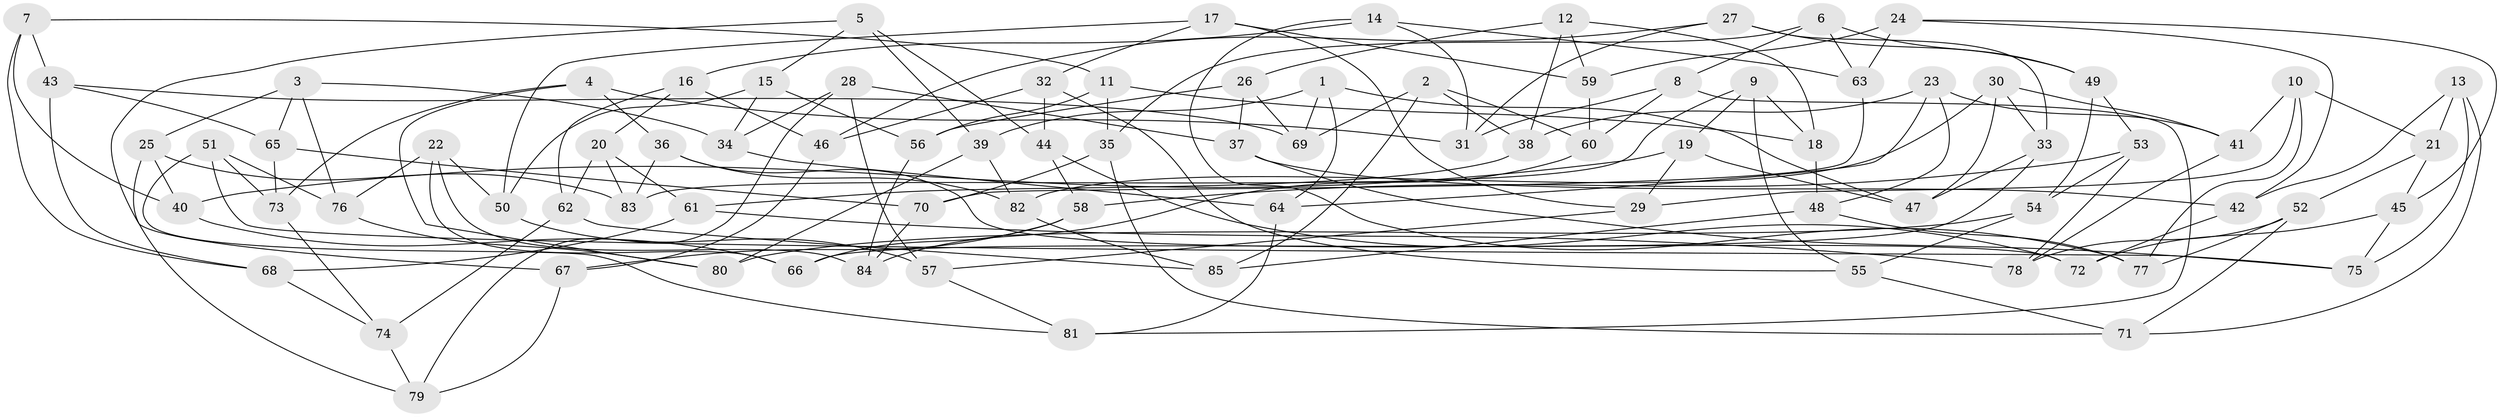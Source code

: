 // Generated by graph-tools (version 1.1) at 2025/50/03/09/25 03:50:43]
// undirected, 85 vertices, 170 edges
graph export_dot {
graph [start="1"]
  node [color=gray90,style=filled];
  1;
  2;
  3;
  4;
  5;
  6;
  7;
  8;
  9;
  10;
  11;
  12;
  13;
  14;
  15;
  16;
  17;
  18;
  19;
  20;
  21;
  22;
  23;
  24;
  25;
  26;
  27;
  28;
  29;
  30;
  31;
  32;
  33;
  34;
  35;
  36;
  37;
  38;
  39;
  40;
  41;
  42;
  43;
  44;
  45;
  46;
  47;
  48;
  49;
  50;
  51;
  52;
  53;
  54;
  55;
  56;
  57;
  58;
  59;
  60;
  61;
  62;
  63;
  64;
  65;
  66;
  67;
  68;
  69;
  70;
  71;
  72;
  73;
  74;
  75;
  76;
  77;
  78;
  79;
  80;
  81;
  82;
  83;
  84;
  85;
  1 -- 64;
  1 -- 39;
  1 -- 69;
  1 -- 47;
  2 -- 69;
  2 -- 38;
  2 -- 60;
  2 -- 85;
  3 -- 34;
  3 -- 65;
  3 -- 25;
  3 -- 76;
  4 -- 36;
  4 -- 80;
  4 -- 31;
  4 -- 73;
  5 -- 39;
  5 -- 15;
  5 -- 44;
  5 -- 67;
  6 -- 49;
  6 -- 63;
  6 -- 35;
  6 -- 8;
  7 -- 40;
  7 -- 11;
  7 -- 68;
  7 -- 43;
  8 -- 60;
  8 -- 81;
  8 -- 31;
  9 -- 19;
  9 -- 18;
  9 -- 83;
  9 -- 55;
  10 -- 29;
  10 -- 41;
  10 -- 77;
  10 -- 21;
  11 -- 56;
  11 -- 18;
  11 -- 35;
  12 -- 26;
  12 -- 38;
  12 -- 59;
  12 -- 18;
  13 -- 42;
  13 -- 21;
  13 -- 75;
  13 -- 71;
  14 -- 77;
  14 -- 16;
  14 -- 31;
  14 -- 63;
  15 -- 34;
  15 -- 56;
  15 -- 50;
  16 -- 46;
  16 -- 20;
  16 -- 62;
  17 -- 32;
  17 -- 29;
  17 -- 59;
  17 -- 50;
  18 -- 48;
  19 -- 47;
  19 -- 40;
  19 -- 29;
  20 -- 83;
  20 -- 62;
  20 -- 61;
  21 -- 45;
  21 -- 52;
  22 -- 84;
  22 -- 50;
  22 -- 66;
  22 -- 76;
  23 -- 48;
  23 -- 64;
  23 -- 38;
  23 -- 41;
  24 -- 63;
  24 -- 45;
  24 -- 42;
  24 -- 59;
  25 -- 83;
  25 -- 40;
  25 -- 79;
  26 -- 37;
  26 -- 56;
  26 -- 69;
  27 -- 46;
  27 -- 31;
  27 -- 49;
  27 -- 33;
  28 -- 57;
  28 -- 79;
  28 -- 34;
  28 -- 37;
  29 -- 57;
  30 -- 41;
  30 -- 82;
  30 -- 47;
  30 -- 33;
  32 -- 44;
  32 -- 46;
  32 -- 55;
  33 -- 66;
  33 -- 47;
  34 -- 64;
  35 -- 71;
  35 -- 70;
  36 -- 83;
  36 -- 82;
  36 -- 72;
  37 -- 75;
  37 -- 42;
  38 -- 61;
  39 -- 82;
  39 -- 80;
  40 -- 66;
  41 -- 78;
  42 -- 72;
  43 -- 68;
  43 -- 69;
  43 -- 65;
  44 -- 72;
  44 -- 58;
  45 -- 72;
  45 -- 75;
  46 -- 67;
  48 -- 77;
  48 -- 85;
  49 -- 53;
  49 -- 54;
  50 -- 57;
  51 -- 75;
  51 -- 81;
  51 -- 73;
  51 -- 76;
  52 -- 78;
  52 -- 71;
  52 -- 77;
  53 -- 54;
  53 -- 58;
  53 -- 78;
  54 -- 55;
  54 -- 80;
  55 -- 71;
  56 -- 84;
  57 -- 81;
  58 -- 66;
  58 -- 67;
  59 -- 60;
  60 -- 84;
  61 -- 68;
  61 -- 78;
  62 -- 85;
  62 -- 74;
  63 -- 70;
  64 -- 81;
  65 -- 73;
  65 -- 70;
  67 -- 79;
  68 -- 74;
  70 -- 84;
  73 -- 74;
  74 -- 79;
  76 -- 80;
  82 -- 85;
}
